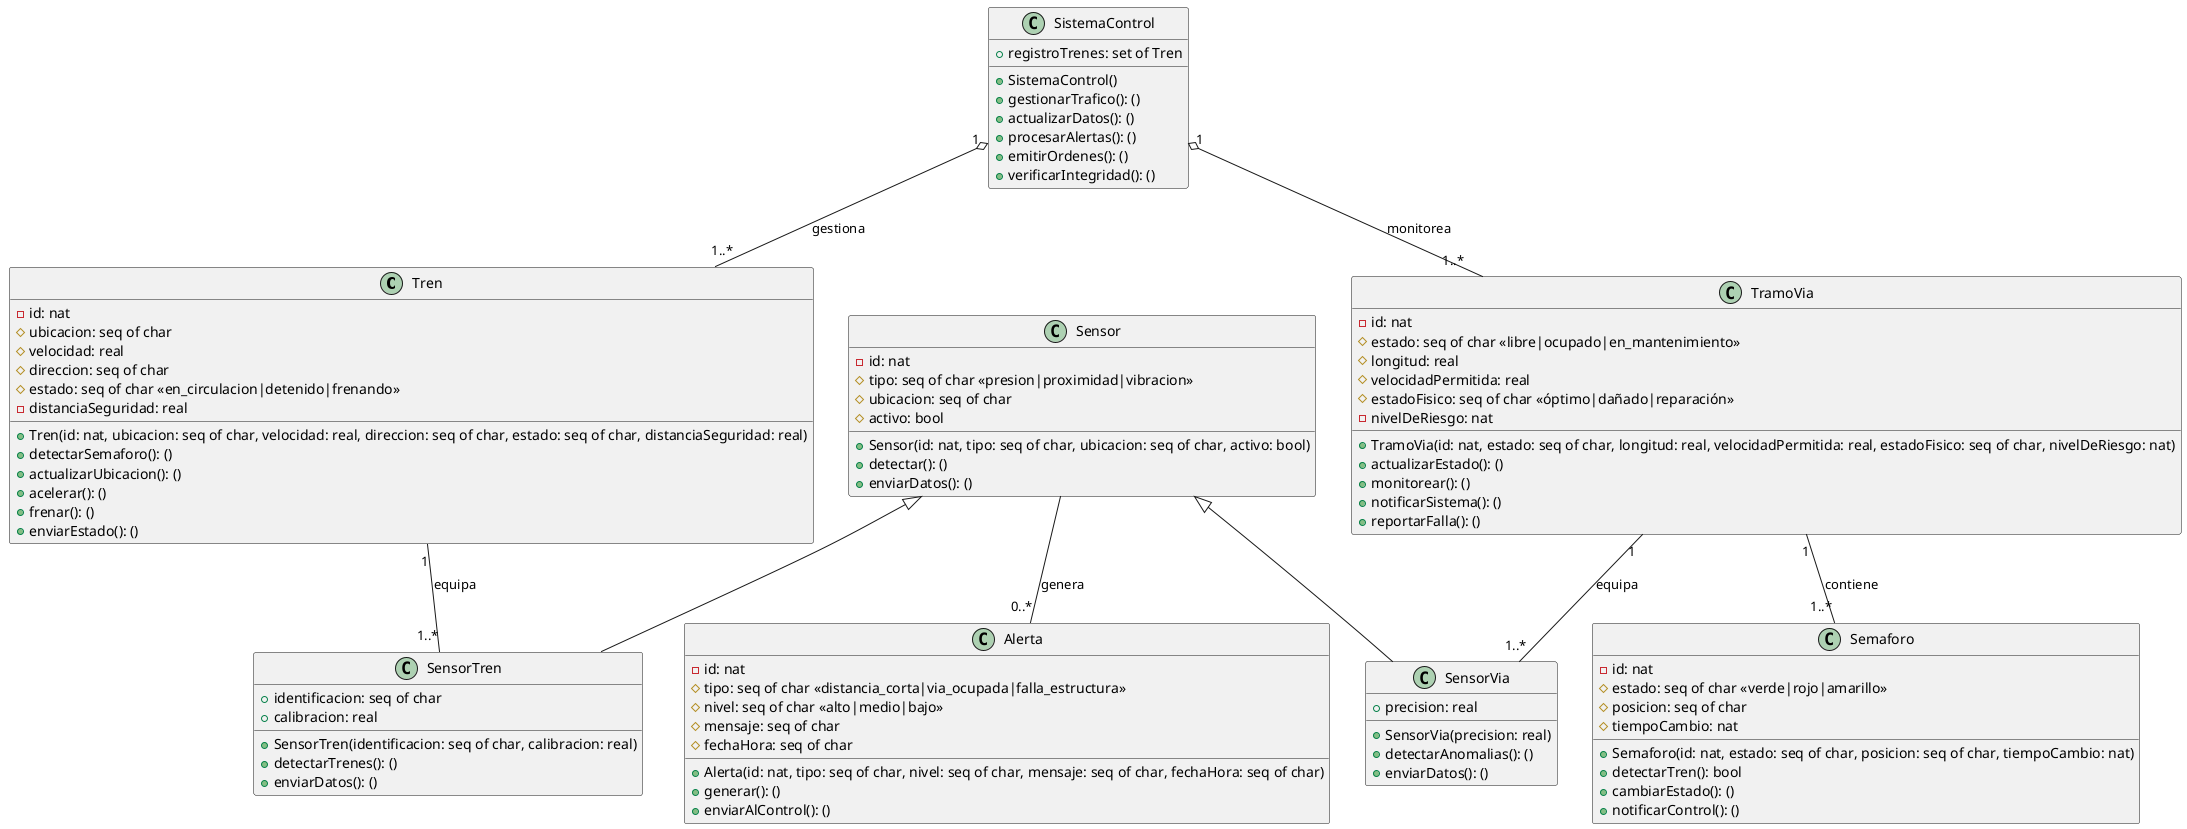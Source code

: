 @startuml trafico de trenes

class Tren {
    -id: nat
    #ubicacion: seq of char
    #velocidad: real
    #direccion: seq of char
    #estado: seq of char <<en_circulacion|detenido|frenando>>
    -distanciaSeguridad: real
    +Tren(id: nat, ubicacion: seq of char, velocidad: real, direccion: seq of char, estado: seq of char, distanciaSeguridad: real)
    +detectarSemaforo(): ()
    +actualizarUbicacion(): ()
    +acelerar(): ()
    +frenar(): ()
    +enviarEstado(): ()
}

class TramoVia {
    -id: nat
    #estado: seq of char <<libre|ocupado|en_mantenimiento>>
    #longitud: real
    #velocidadPermitida: real
    #estadoFisico: seq of char <<óptimo|dañado|reparación>>
    -nivelDeRiesgo: nat
    +TramoVia(id: nat, estado: seq of char, longitud: real, velocidadPermitida: real, estadoFisico: seq of char, nivelDeRiesgo: nat)
    +actualizarEstado(): ()
    +monitorear(): ()
    +notificarSistema(): ()
    +reportarFalla(): ()
}

class Sensor {
    -id: nat
    #tipo: seq of char <<presion|proximidad|vibracion>>
    #ubicacion: seq of char
    #activo: bool
    +Sensor(id: nat, tipo: seq of char, ubicacion: seq of char, activo: bool)
    +detectar(): ()
    +enviarDatos(): ()
}

class SensorTren {
    +identificacion: seq of char
    +calibracion: real
    +SensorTren(identificacion: seq of char, calibracion: real)
    +detectarTrenes(): ()
    +enviarDatos(): ()
}

class SensorVia {
    +precision: real
    +SensorVia(precision: real)
    +detectarAnomalias(): ()
    +enviarDatos(): ()
}

class Semaforo {
    -id: nat
    #estado: seq of char <<verde|rojo|amarillo>>
    #posicion: seq of char
    #tiempoCambio: nat
    +Semaforo(id: nat, estado: seq of char, posicion: seq of char, tiempoCambio: nat)
    +detectarTren(): bool
    +cambiarEstado(): ()
    +notificarControl(): ()
}

class Alerta {
    -id: nat
    #tipo: seq of char <<distancia_corta|via_ocupada|falla_estructura>>
    #nivel: seq of char <<alto|medio|bajo>>
    #mensaje: seq of char
    #fechaHora: seq of char
    +Alerta(id: nat, tipo: seq of char, nivel: seq of char, mensaje: seq of char, fechaHora: seq of char)
    +generar(): ()
    +enviarAlControl(): ()
}

class SistemaControl {
    +registroTrenes: set of Tren
    +SistemaControl()
    +gestionarTrafico(): ()
    +actualizarDatos(): ()
    +procesarAlertas(): ()
    +emitirOrdenes(): ()
    +verificarIntegridad(): ()
}

' Herencia
Sensor <|-- SensorTren
Sensor <|-- SensorVia

' Relaciones del sistema
SistemaControl "1" o-- "1..*" Tren : gestiona 
SistemaControl "1" o-- "1..*" TramoVia : monitorea 

' Relaciones entre entidades físicas
TramoVia "1" -- "1..*" Semaforo : contiene 
TramoVia "1" -- "1..*" SensorVia : equipa 
Tren "1" -- "1..*" SensorTren : equipa

' Generación de alertas
Sensor -- "0..*" Alerta : genera

@enduml